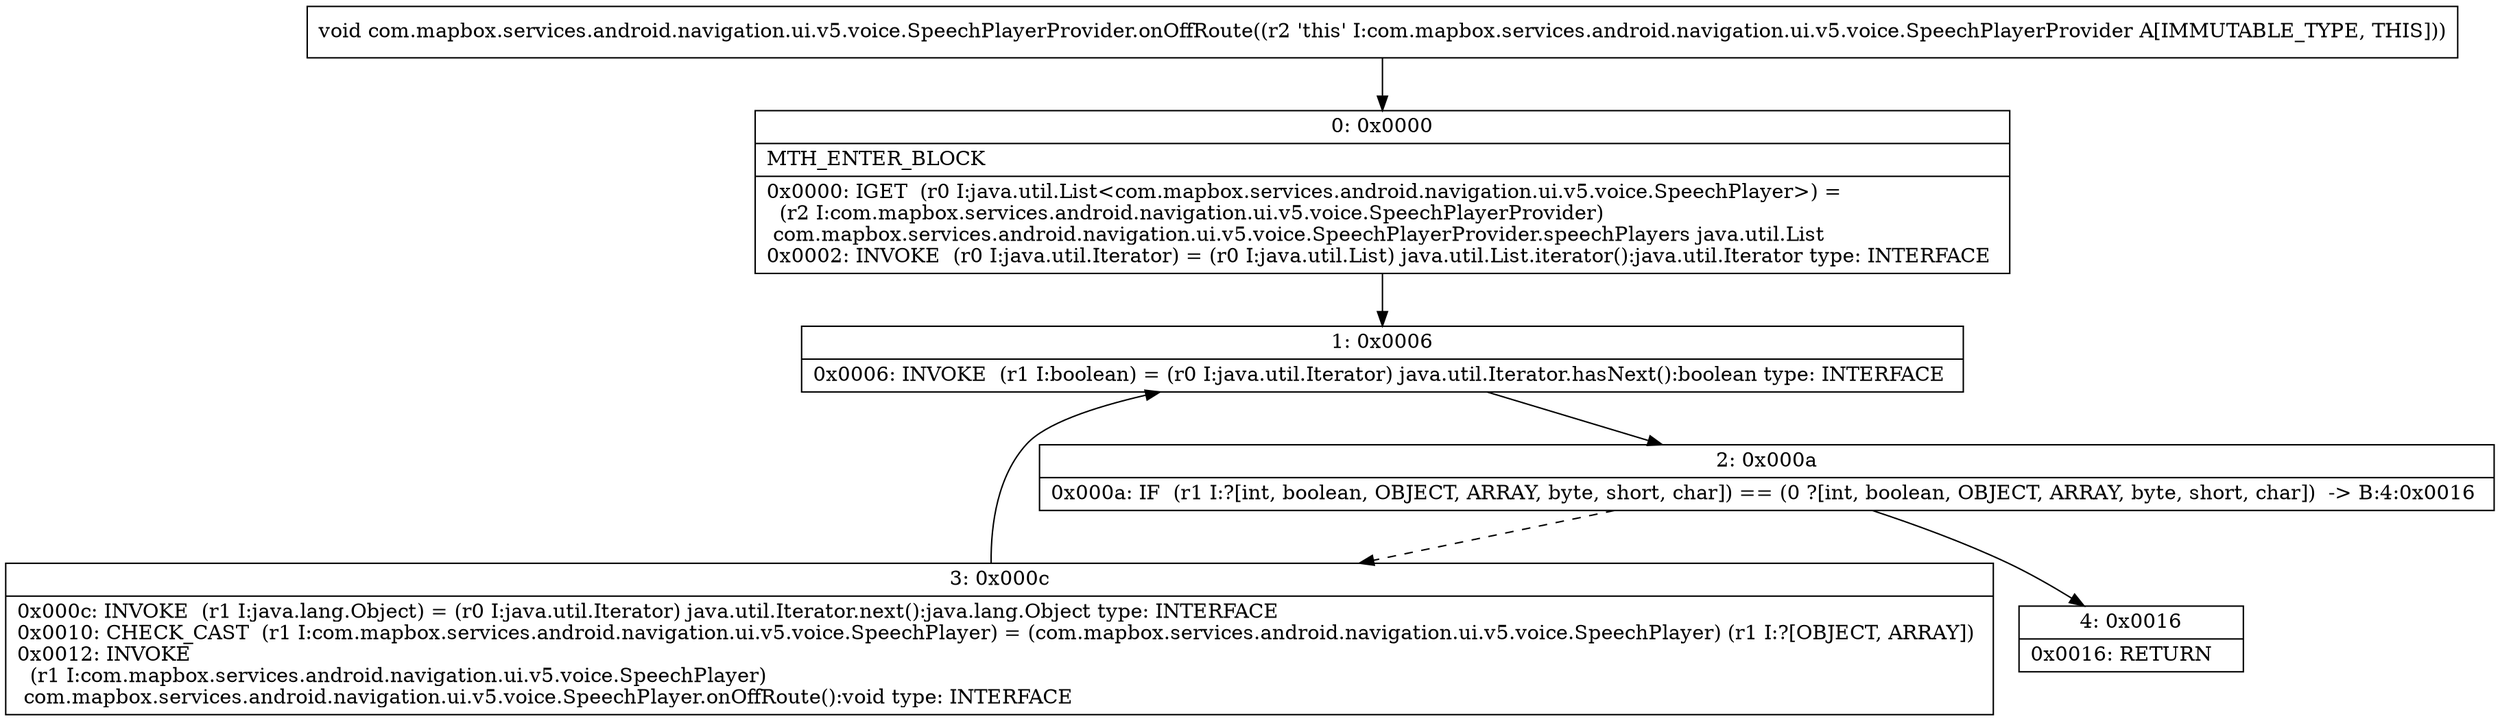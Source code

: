 digraph "CFG forcom.mapbox.services.android.navigation.ui.v5.voice.SpeechPlayerProvider.onOffRoute()V" {
Node_0 [shape=record,label="{0\:\ 0x0000|MTH_ENTER_BLOCK\l|0x0000: IGET  (r0 I:java.util.List\<com.mapbox.services.android.navigation.ui.v5.voice.SpeechPlayer\>) = \l  (r2 I:com.mapbox.services.android.navigation.ui.v5.voice.SpeechPlayerProvider)\l com.mapbox.services.android.navigation.ui.v5.voice.SpeechPlayerProvider.speechPlayers java.util.List \l0x0002: INVOKE  (r0 I:java.util.Iterator) = (r0 I:java.util.List) java.util.List.iterator():java.util.Iterator type: INTERFACE \l}"];
Node_1 [shape=record,label="{1\:\ 0x0006|0x0006: INVOKE  (r1 I:boolean) = (r0 I:java.util.Iterator) java.util.Iterator.hasNext():boolean type: INTERFACE \l}"];
Node_2 [shape=record,label="{2\:\ 0x000a|0x000a: IF  (r1 I:?[int, boolean, OBJECT, ARRAY, byte, short, char]) == (0 ?[int, boolean, OBJECT, ARRAY, byte, short, char])  \-\> B:4:0x0016 \l}"];
Node_3 [shape=record,label="{3\:\ 0x000c|0x000c: INVOKE  (r1 I:java.lang.Object) = (r0 I:java.util.Iterator) java.util.Iterator.next():java.lang.Object type: INTERFACE \l0x0010: CHECK_CAST  (r1 I:com.mapbox.services.android.navigation.ui.v5.voice.SpeechPlayer) = (com.mapbox.services.android.navigation.ui.v5.voice.SpeechPlayer) (r1 I:?[OBJECT, ARRAY]) \l0x0012: INVOKE  \l  (r1 I:com.mapbox.services.android.navigation.ui.v5.voice.SpeechPlayer)\l com.mapbox.services.android.navigation.ui.v5.voice.SpeechPlayer.onOffRoute():void type: INTERFACE \l}"];
Node_4 [shape=record,label="{4\:\ 0x0016|0x0016: RETURN   \l}"];
MethodNode[shape=record,label="{void com.mapbox.services.android.navigation.ui.v5.voice.SpeechPlayerProvider.onOffRoute((r2 'this' I:com.mapbox.services.android.navigation.ui.v5.voice.SpeechPlayerProvider A[IMMUTABLE_TYPE, THIS])) }"];
MethodNode -> Node_0;
Node_0 -> Node_1;
Node_1 -> Node_2;
Node_2 -> Node_3[style=dashed];
Node_2 -> Node_4;
Node_3 -> Node_1;
}

